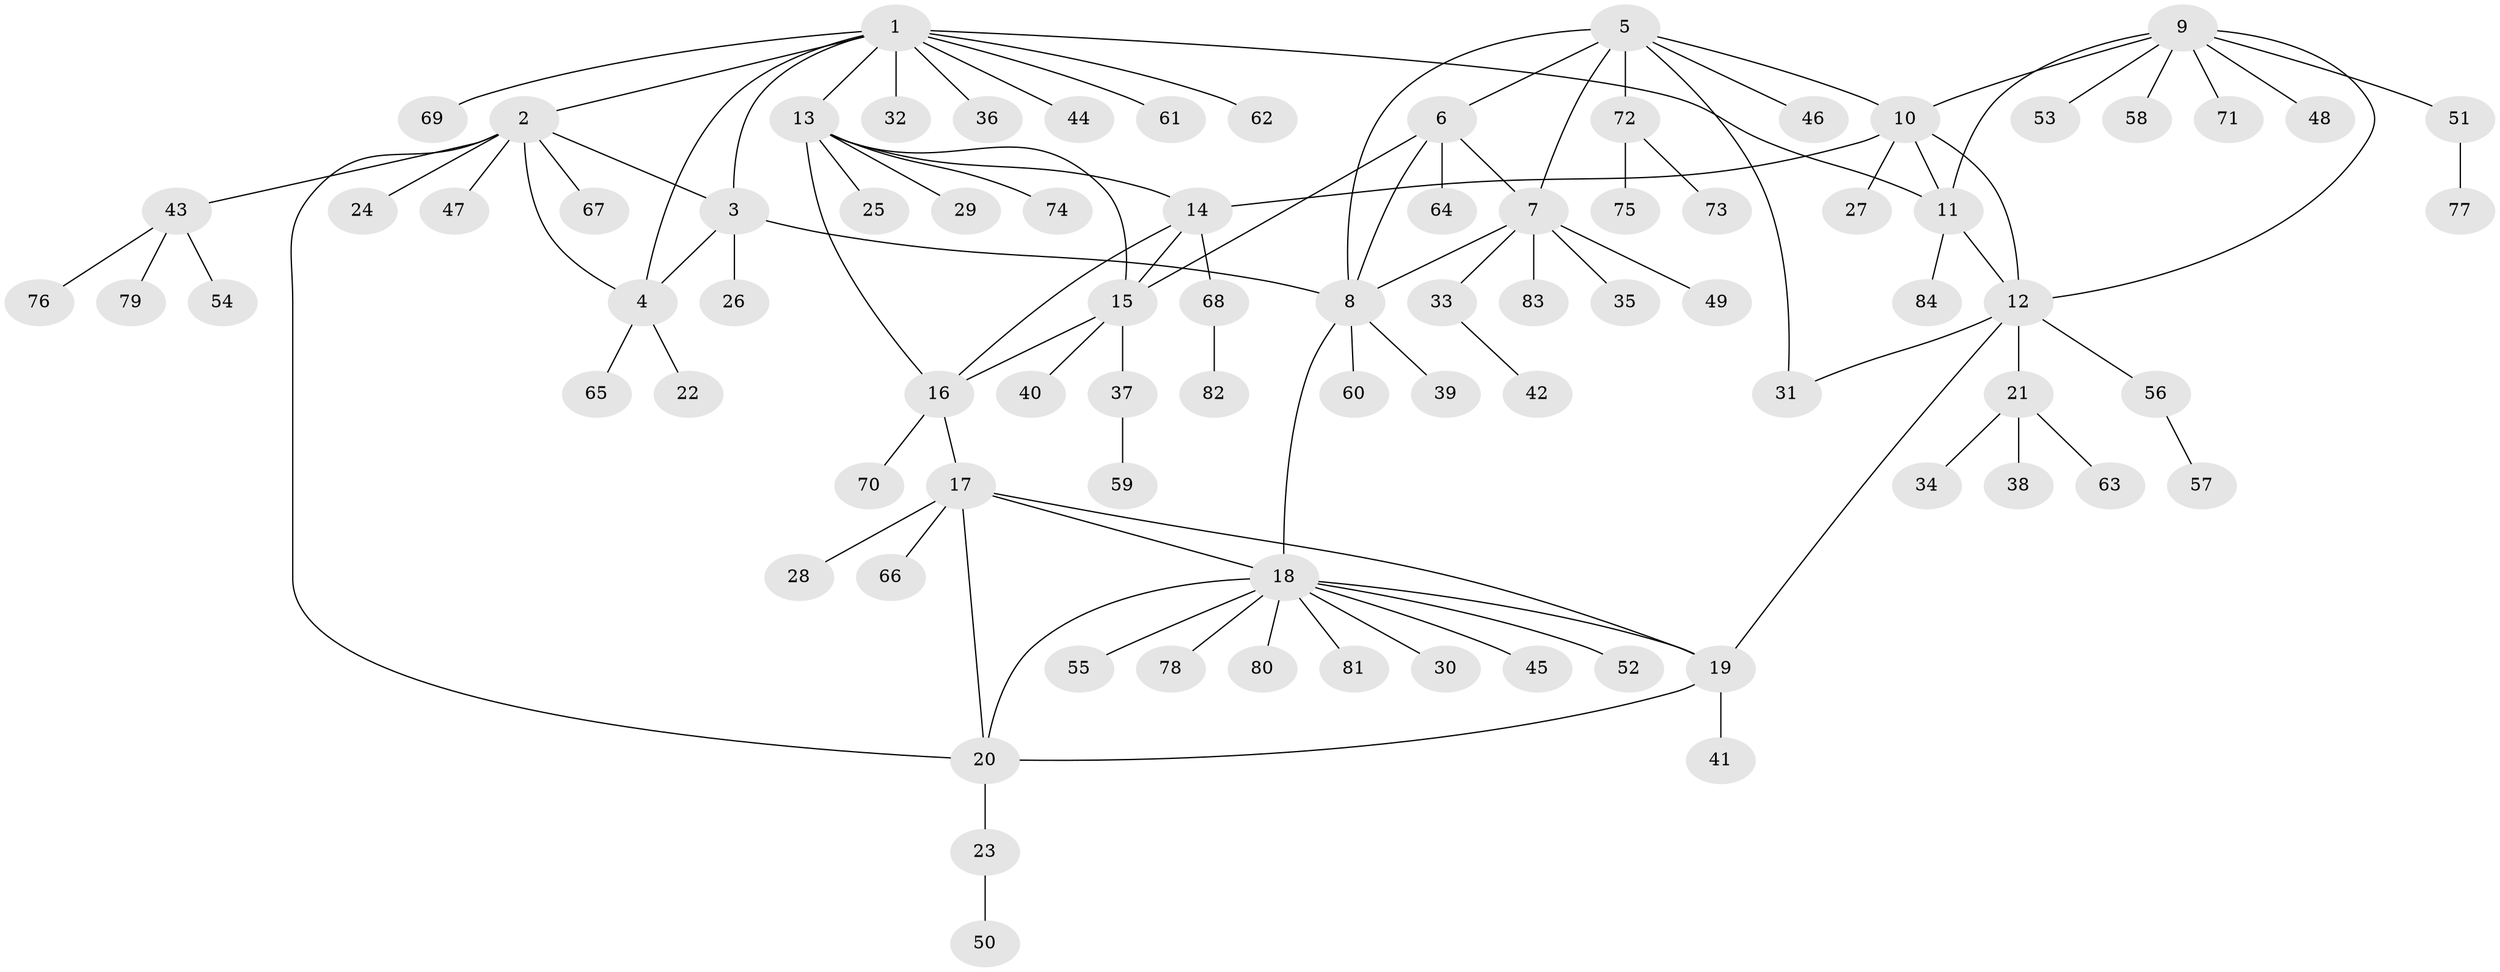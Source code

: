 // Generated by graph-tools (version 1.1) at 2025/55/03/09/25 04:55:27]
// undirected, 84 vertices, 105 edges
graph export_dot {
graph [start="1"]
  node [color=gray90,style=filled];
  1;
  2;
  3;
  4;
  5;
  6;
  7;
  8;
  9;
  10;
  11;
  12;
  13;
  14;
  15;
  16;
  17;
  18;
  19;
  20;
  21;
  22;
  23;
  24;
  25;
  26;
  27;
  28;
  29;
  30;
  31;
  32;
  33;
  34;
  35;
  36;
  37;
  38;
  39;
  40;
  41;
  42;
  43;
  44;
  45;
  46;
  47;
  48;
  49;
  50;
  51;
  52;
  53;
  54;
  55;
  56;
  57;
  58;
  59;
  60;
  61;
  62;
  63;
  64;
  65;
  66;
  67;
  68;
  69;
  70;
  71;
  72;
  73;
  74;
  75;
  76;
  77;
  78;
  79;
  80;
  81;
  82;
  83;
  84;
  1 -- 2;
  1 -- 3;
  1 -- 4;
  1 -- 11;
  1 -- 13;
  1 -- 32;
  1 -- 36;
  1 -- 44;
  1 -- 61;
  1 -- 62;
  1 -- 69;
  2 -- 3;
  2 -- 4;
  2 -- 20;
  2 -- 24;
  2 -- 43;
  2 -- 47;
  2 -- 67;
  3 -- 4;
  3 -- 8;
  3 -- 26;
  4 -- 22;
  4 -- 65;
  5 -- 6;
  5 -- 7;
  5 -- 8;
  5 -- 10;
  5 -- 31;
  5 -- 46;
  5 -- 72;
  6 -- 7;
  6 -- 8;
  6 -- 15;
  6 -- 64;
  7 -- 8;
  7 -- 33;
  7 -- 35;
  7 -- 49;
  7 -- 83;
  8 -- 18;
  8 -- 39;
  8 -- 60;
  9 -- 10;
  9 -- 11;
  9 -- 12;
  9 -- 48;
  9 -- 51;
  9 -- 53;
  9 -- 58;
  9 -- 71;
  10 -- 11;
  10 -- 12;
  10 -- 14;
  10 -- 27;
  11 -- 12;
  11 -- 84;
  12 -- 19;
  12 -- 21;
  12 -- 31;
  12 -- 56;
  13 -- 14;
  13 -- 15;
  13 -- 16;
  13 -- 25;
  13 -- 29;
  13 -- 74;
  14 -- 15;
  14 -- 16;
  14 -- 68;
  15 -- 16;
  15 -- 37;
  15 -- 40;
  16 -- 17;
  16 -- 70;
  17 -- 18;
  17 -- 19;
  17 -- 20;
  17 -- 28;
  17 -- 66;
  18 -- 19;
  18 -- 20;
  18 -- 30;
  18 -- 45;
  18 -- 52;
  18 -- 55;
  18 -- 78;
  18 -- 80;
  18 -- 81;
  19 -- 20;
  19 -- 41;
  20 -- 23;
  21 -- 34;
  21 -- 38;
  21 -- 63;
  23 -- 50;
  33 -- 42;
  37 -- 59;
  43 -- 54;
  43 -- 76;
  43 -- 79;
  51 -- 77;
  56 -- 57;
  68 -- 82;
  72 -- 73;
  72 -- 75;
}
